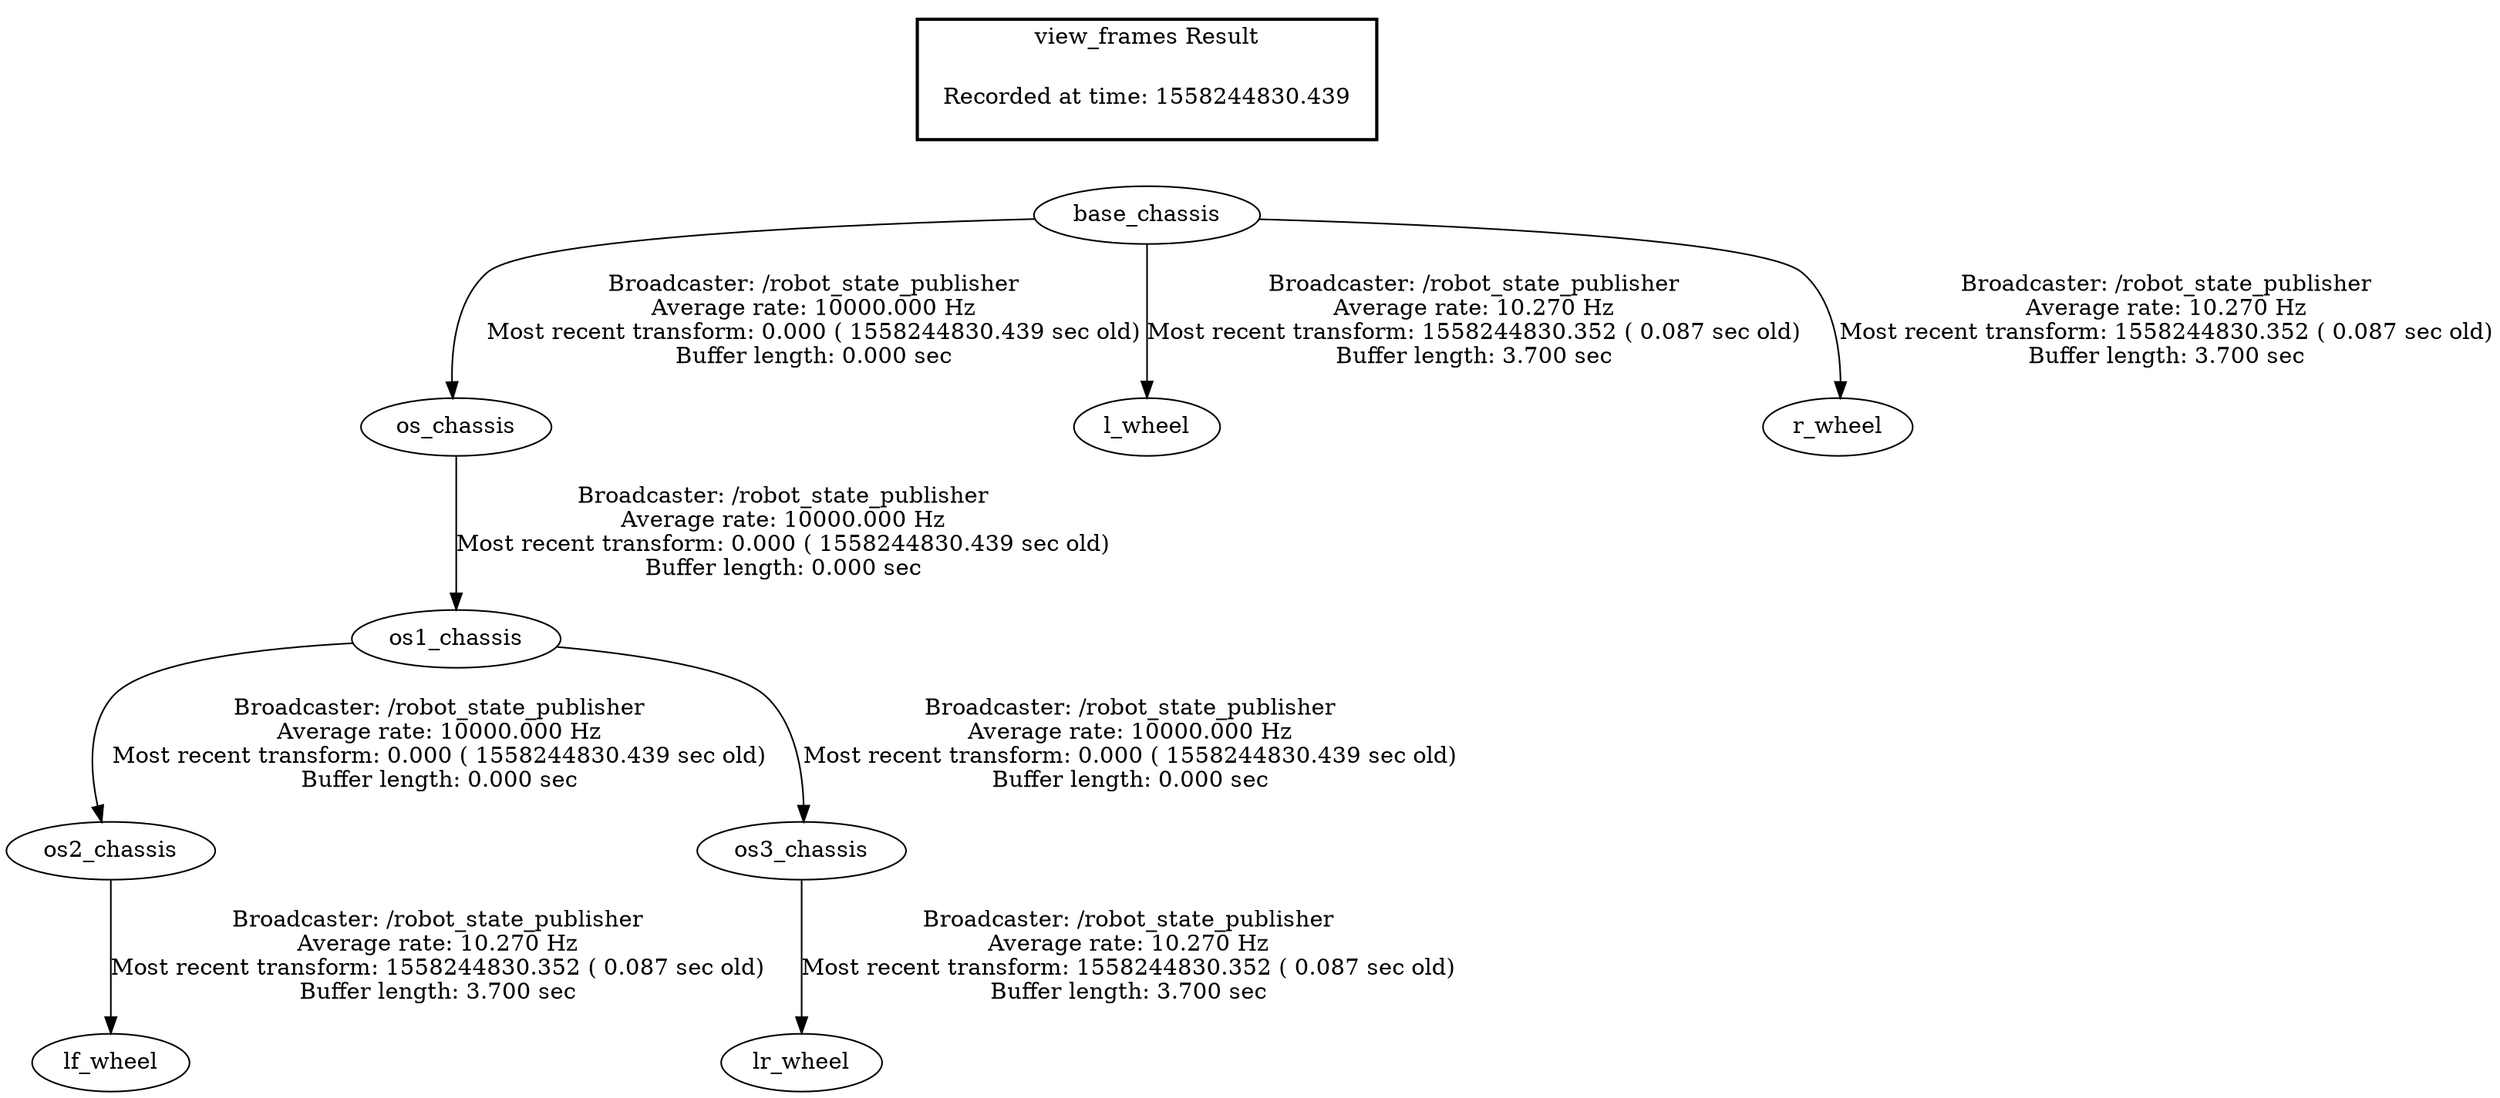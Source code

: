 digraph G {
"base_chassis" -> "os_chassis"[label="Broadcaster: /robot_state_publisher\nAverage rate: 10000.000 Hz\nMost recent transform: 0.000 ( 1558244830.439 sec old)\nBuffer length: 0.000 sec\n"];
"os1_chassis" -> "os2_chassis"[label="Broadcaster: /robot_state_publisher\nAverage rate: 10000.000 Hz\nMost recent transform: 0.000 ( 1558244830.439 sec old)\nBuffer length: 0.000 sec\n"];
"os_chassis" -> "os1_chassis"[label="Broadcaster: /robot_state_publisher\nAverage rate: 10000.000 Hz\nMost recent transform: 0.000 ( 1558244830.439 sec old)\nBuffer length: 0.000 sec\n"];
"os1_chassis" -> "os3_chassis"[label="Broadcaster: /robot_state_publisher\nAverage rate: 10000.000 Hz\nMost recent transform: 0.000 ( 1558244830.439 sec old)\nBuffer length: 0.000 sec\n"];
"base_chassis" -> "l_wheel"[label="Broadcaster: /robot_state_publisher\nAverage rate: 10.270 Hz\nMost recent transform: 1558244830.352 ( 0.087 sec old)\nBuffer length: 3.700 sec\n"];
"base_chassis" -> "r_wheel"[label="Broadcaster: /robot_state_publisher\nAverage rate: 10.270 Hz\nMost recent transform: 1558244830.352 ( 0.087 sec old)\nBuffer length: 3.700 sec\n"];
"os2_chassis" -> "lf_wheel"[label="Broadcaster: /robot_state_publisher\nAverage rate: 10.270 Hz\nMost recent transform: 1558244830.352 ( 0.087 sec old)\nBuffer length: 3.700 sec\n"];
"os3_chassis" -> "lr_wheel"[label="Broadcaster: /robot_state_publisher\nAverage rate: 10.270 Hz\nMost recent transform: 1558244830.352 ( 0.087 sec old)\nBuffer length: 3.700 sec\n"];
edge [style=invis];
 subgraph cluster_legend { style=bold; color=black; label ="view_frames Result";
"Recorded at time: 1558244830.439"[ shape=plaintext ] ;
 }->"base_chassis";
}